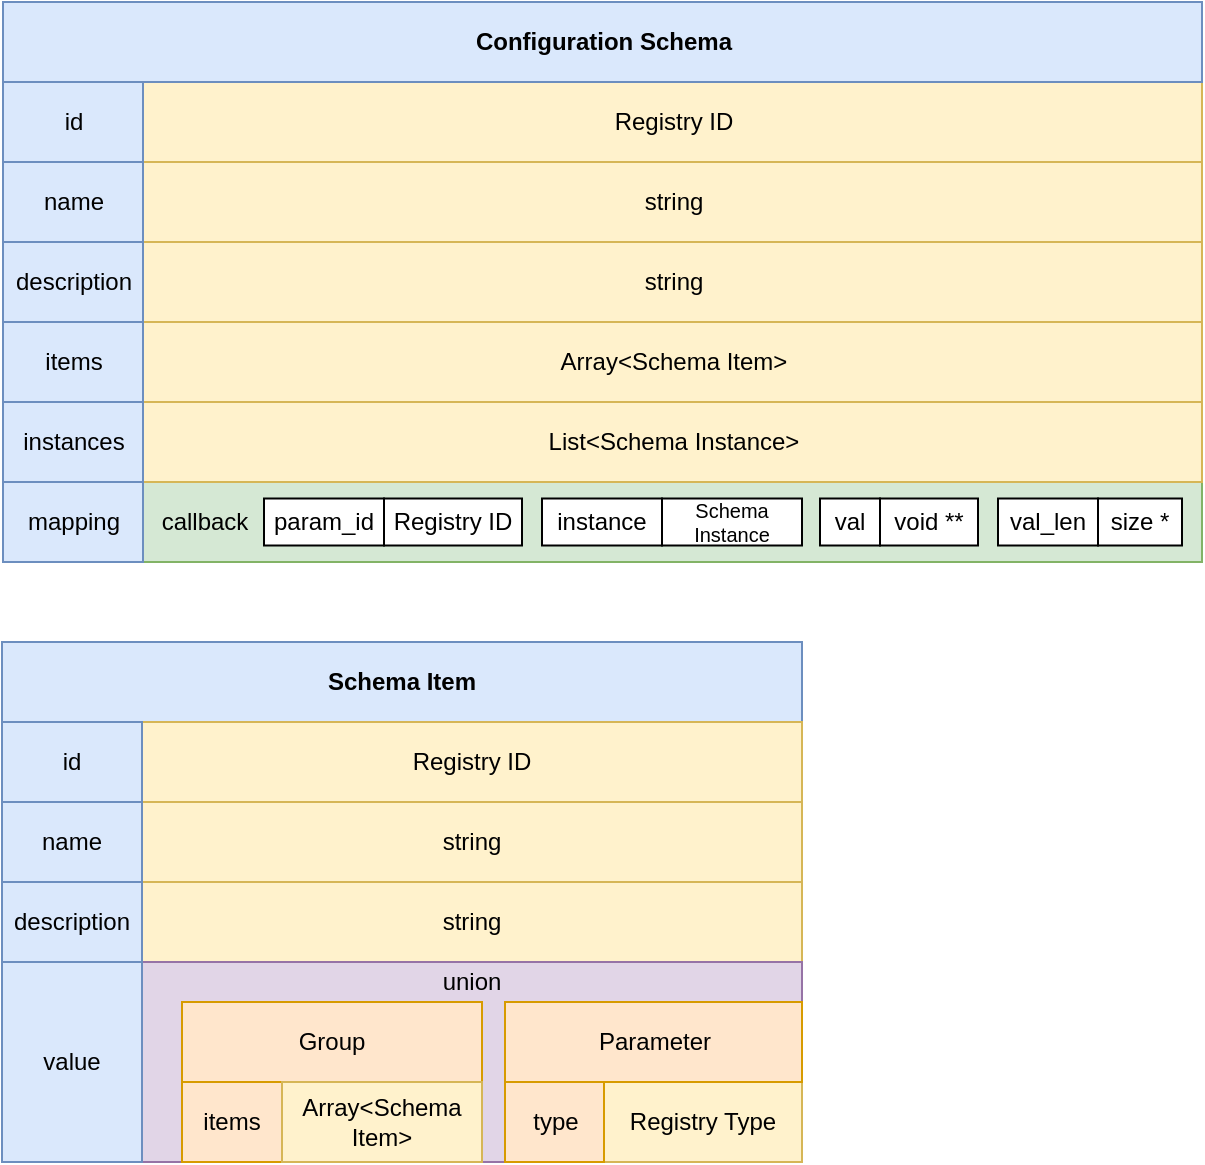 <mxfile>
    <diagram id="fjN8D4Odn0497USpxgly" name="Page-1">
        <mxGraphModel dx="689" dy="1678" grid="1" gridSize="10" guides="1" tooltips="1" connect="1" arrows="1" fold="1" page="1" pageScale="1" pageWidth="1169" pageHeight="827" background="#ffffff" math="0" shadow="0">
            <root>
                <mxCell id="0"/>
                <mxCell id="1" parent="0"/>
                <mxCell id="370" value="string" style="rounded=0;whiteSpace=wrap;html=1;fillColor=#fff2cc;strokeColor=#d6b656;" parent="1" vertex="1">
                    <mxGeometry x="110" y="-360" width="330" height="40" as="geometry"/>
                </mxCell>
                <mxCell id="162" value="Registry ID" style="rounded=0;whiteSpace=wrap;html=1;fillColor=#fff2cc;strokeColor=#d6b656;align=center;" parent="1" vertex="1">
                    <mxGeometry x="110.5" y="-760" width="529.5" height="40" as="geometry"/>
                </mxCell>
                <mxCell id="168" value="string" style="rounded=0;whiteSpace=wrap;html=1;fillColor=#fff2cc;strokeColor=#d6b656;" parent="1" vertex="1">
                    <mxGeometry x="110.5" y="-720" width="529.5" height="40" as="geometry"/>
                </mxCell>
                <mxCell id="169" value="string" style="rounded=0;whiteSpace=wrap;html=1;fillColor=#fff2cc;strokeColor=#d6b656;" parent="1" vertex="1">
                    <mxGeometry x="110.5" y="-680" width="529.5" height="40" as="geometry"/>
                </mxCell>
                <mxCell id="196" value="&lt;b&gt;Configuration Schema&lt;/b&gt;" style="rounded=0;whiteSpace=wrap;html=1;align=center;fillColor=#dae8fc;strokeColor=#6c8ebf;" parent="1" vertex="1">
                    <mxGeometry x="40.5" y="-800" width="599.5" height="40" as="geometry"/>
                </mxCell>
                <mxCell id="217" value="" style="rounded=0;whiteSpace=wrap;html=1;fillColor=#d5e8d4;strokeColor=#82b366;" parent="1" vertex="1">
                    <mxGeometry x="110.5" y="-560" width="529.5" height="40" as="geometry"/>
                </mxCell>
                <mxCell id="242" value="&lt;font style=&quot;font-size: 12px&quot;&gt;callback&lt;br&gt;&lt;/font&gt;" style="text;html=1;align=center;verticalAlign=middle;resizable=0;points=[];autosize=1;strokeColor=none;fillColor=none;fontSize=6;" parent="1" vertex="1">
                    <mxGeometry x="111" y="-545" width="60" height="10" as="geometry"/>
                </mxCell>
                <mxCell id="244" value="param_id" style="rounded=0;whiteSpace=wrap;html=1;" parent="1" vertex="1">
                    <mxGeometry x="171" y="-551.75" width="60" height="23.5" as="geometry"/>
                </mxCell>
                <mxCell id="245" value="instance" style="rounded=0;whiteSpace=wrap;html=1;" parent="1" vertex="1">
                    <mxGeometry x="310" y="-551.75" width="60" height="23.5" as="geometry"/>
                </mxCell>
                <mxCell id="246" value="Schema Instance" style="rounded=0;whiteSpace=wrap;html=1;fontSize=10;" parent="1" vertex="1">
                    <mxGeometry x="370" y="-551.75" width="70" height="23.5" as="geometry"/>
                </mxCell>
                <mxCell id="247" value="Registry ID" style="rounded=0;whiteSpace=wrap;html=1;" parent="1" vertex="1">
                    <mxGeometry x="231" y="-551.75" width="69" height="23.5" as="geometry"/>
                </mxCell>
                <mxCell id="248" value="val_len" style="rounded=0;whiteSpace=wrap;html=1;" parent="1" vertex="1">
                    <mxGeometry x="538" y="-551.75" width="50" height="23.5" as="geometry"/>
                </mxCell>
                <mxCell id="249" value="size *" style="rounded=0;whiteSpace=wrap;html=1;" parent="1" vertex="1">
                    <mxGeometry x="588" y="-551.75" width="42" height="23.5" as="geometry"/>
                </mxCell>
                <mxCell id="280" value="&lt;b&gt;Schema Item&lt;/b&gt;" style="rounded=0;whiteSpace=wrap;html=1;align=center;fillColor=#dae8fc;strokeColor=#6c8ebf;" parent="1" vertex="1">
                    <mxGeometry x="40" y="-480" width="400" height="40" as="geometry"/>
                </mxCell>
                <mxCell id="282" value="union" style="rounded=0;whiteSpace=wrap;html=1;fillColor=#e1d5e7;strokeColor=#9673a6;" parent="1" vertex="1">
                    <mxGeometry x="110" y="-320" width="330" height="20" as="geometry"/>
                </mxCell>
                <mxCell id="283" value="" style="rounded=0;whiteSpace=wrap;html=1;fillColor=#e1d5e7;strokeColor=#9673a6;gradientColor=none;" parent="1" vertex="1">
                    <mxGeometry x="110" y="-300" width="20" height="80" as="geometry"/>
                </mxCell>
                <mxCell id="284" value="" style="rounded=0;whiteSpace=wrap;html=1;fillColor=#e1d5e7;strokeColor=none;gradientColor=none;" parent="1" vertex="1">
                    <mxGeometry x="110.5" y="-310" width="19" height="13" as="geometry"/>
                </mxCell>
                <mxCell id="333" value="Array&amp;lt;Schema Item&amp;gt;" style="rounded=0;whiteSpace=wrap;html=1;fillColor=#fff2cc;strokeColor=#d6b656;" parent="1" vertex="1">
                    <mxGeometry x="110.5" y="-640" width="529.5" height="40" as="geometry"/>
                </mxCell>
                <mxCell id="274" value="items" style="rounded=0;whiteSpace=wrap;html=1;fillColor=#ffe6cc;strokeColor=#d79b00;" parent="1" vertex="1">
                    <mxGeometry x="130" y="-260" width="50" height="40" as="geometry"/>
                </mxCell>
                <mxCell id="161" value="id" style="rounded=0;whiteSpace=wrap;html=1;align=center;fillColor=#dae8fc;strokeColor=#6c8ebf;" parent="1" vertex="1">
                    <mxGeometry x="40.5" y="-760" width="70" height="40" as="geometry"/>
                </mxCell>
                <mxCell id="163" value="name" style="rounded=0;whiteSpace=wrap;html=1;fillColor=#dae8fc;strokeColor=#6c8ebf;" parent="1" vertex="1">
                    <mxGeometry x="40.5" y="-720" width="70" height="40" as="geometry"/>
                </mxCell>
                <mxCell id="166" value="description" style="rounded=0;whiteSpace=wrap;html=1;fillColor=#dae8fc;strokeColor=#6c8ebf;" parent="1" vertex="1">
                    <mxGeometry x="40.5" y="-680" width="70" height="40" as="geometry"/>
                </mxCell>
                <mxCell id="167" value="items" style="rounded=0;whiteSpace=wrap;html=1;fillColor=#dae8fc;strokeColor=#6c8ebf;" parent="1" vertex="1">
                    <mxGeometry x="40.5" y="-640" width="70" height="40" as="geometry"/>
                </mxCell>
                <mxCell id="194" value="mapping" style="rounded=0;whiteSpace=wrap;html=1;fillColor=#dae8fc;strokeColor=#6c8ebf;" parent="1" vertex="1">
                    <mxGeometry x="40.5" y="-560" width="70" height="40" as="geometry"/>
                </mxCell>
                <mxCell id="357" value="Registry Type" style="rounded=0;whiteSpace=wrap;html=1;fillColor=#fff2cc;strokeColor=#d6b656;" parent="1" vertex="1">
                    <mxGeometry x="341" y="-260" width="99" height="40" as="geometry"/>
                </mxCell>
                <mxCell id="368" value="Registry ID" style="rounded=0;whiteSpace=wrap;html=1;fillColor=#fff2cc;strokeColor=#d6b656;" parent="1" vertex="1">
                    <mxGeometry x="110" y="-440" width="330" height="40" as="geometry"/>
                </mxCell>
                <mxCell id="369" value="string" style="rounded=0;whiteSpace=wrap;html=1;fillColor=#fff2cc;strokeColor=#d6b656;" parent="1" vertex="1">
                    <mxGeometry x="110" y="-400" width="330" height="40" as="geometry"/>
                </mxCell>
                <mxCell id="371" value="id" style="rounded=0;whiteSpace=wrap;html=1;align=center;fillColor=#dae8fc;strokeColor=#6c8ebf;" parent="1" vertex="1">
                    <mxGeometry x="40" y="-440" width="70" height="40" as="geometry"/>
                </mxCell>
                <mxCell id="372" value="name" style="rounded=0;whiteSpace=wrap;html=1;fillColor=#dae8fc;strokeColor=#6c8ebf;" parent="1" vertex="1">
                    <mxGeometry x="40" y="-400" width="70" height="40" as="geometry"/>
                </mxCell>
                <mxCell id="373" value="description" style="rounded=0;whiteSpace=wrap;html=1;fillColor=#dae8fc;strokeColor=#6c8ebf;" parent="1" vertex="1">
                    <mxGeometry x="40" y="-360" width="70" height="40" as="geometry"/>
                </mxCell>
                <mxCell id="374" value="value" style="rounded=0;whiteSpace=wrap;html=1;fillColor=#dae8fc;strokeColor=#6c8ebf;" parent="1" vertex="1">
                    <mxGeometry x="40" y="-320" width="70" height="100" as="geometry"/>
                </mxCell>
                <mxCell id="385" value="List&amp;lt;Schema Instance&amp;gt;" style="rounded=0;whiteSpace=wrap;html=1;fillColor=#fff2cc;strokeColor=#d6b656;" parent="1" vertex="1">
                    <mxGeometry x="110.5" y="-600" width="529.5" height="40" as="geometry"/>
                </mxCell>
                <mxCell id="386" value="instances" style="rounded=0;whiteSpace=wrap;html=1;fillColor=#dae8fc;strokeColor=#6c8ebf;" parent="1" vertex="1">
                    <mxGeometry x="40.5" y="-600" width="70" height="40" as="geometry"/>
                </mxCell>
                <mxCell id="388" value="val" style="rounded=0;whiteSpace=wrap;html=1;" parent="1" vertex="1">
                    <mxGeometry x="449" y="-551.75" width="30" height="23.5" as="geometry"/>
                </mxCell>
                <mxCell id="389" value="void **" style="rounded=0;whiteSpace=wrap;html=1;" parent="1" vertex="1">
                    <mxGeometry x="479" y="-551.75" width="49" height="23.5" as="geometry"/>
                </mxCell>
                <mxCell id="390" value="" style="group" parent="1" vertex="1" connectable="0">
                    <mxGeometry x="280" y="-304" width="11.5" height="84" as="geometry"/>
                </mxCell>
                <mxCell id="281" value="" style="rounded=0;whiteSpace=wrap;html=1;fillColor=#e1d5e7;strokeColor=#9673a6;" parent="390" vertex="1">
                    <mxGeometry y="4" width="11.5" height="80" as="geometry"/>
                </mxCell>
                <mxCell id="285" value="" style="rounded=0;whiteSpace=wrap;html=1;fillColor=#e1d5e7;strokeColor=none;gradientColor=none;" parent="390" vertex="1">
                    <mxGeometry x="0.5" width="11" height="16" as="geometry"/>
                </mxCell>
                <mxCell id="266" value="Parameter" style="rounded=0;whiteSpace=wrap;html=1;fillColor=#ffe6cc;strokeColor=#d79b00;" parent="1" vertex="1">
                    <mxGeometry x="291.5" y="-300" width="148.5" height="40" as="geometry"/>
                </mxCell>
                <mxCell id="302" value="type" style="rounded=0;whiteSpace=wrap;html=1;fillColor=#ffe6cc;strokeColor=#d79b00;" parent="1" vertex="1">
                    <mxGeometry x="291.5" y="-260" width="49.5" height="40" as="geometry"/>
                </mxCell>
                <mxCell id="265" value="Group" style="rounded=0;whiteSpace=wrap;html=1;fillColor=#ffe6cc;strokeColor=#d79b00;" parent="1" vertex="1">
                    <mxGeometry x="130" y="-300" width="150" height="40" as="geometry"/>
                </mxCell>
                <mxCell id="334" value="Array&amp;lt;Schema Item&amp;gt;" style="rounded=0;whiteSpace=wrap;html=1;fillColor=#fff2cc;strokeColor=#d6b656;" parent="1" vertex="1">
                    <mxGeometry x="180" y="-260" width="100" height="40" as="geometry"/>
                </mxCell>
            </root>
        </mxGraphModel>
    </diagram>
</mxfile>
